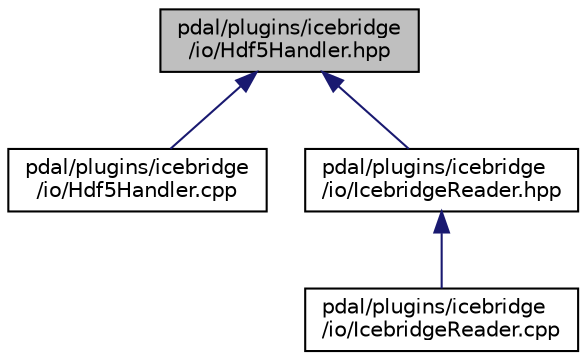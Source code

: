 digraph "pdal/plugins/icebridge/io/Hdf5Handler.hpp"
{
  edge [fontname="Helvetica",fontsize="10",labelfontname="Helvetica",labelfontsize="10"];
  node [fontname="Helvetica",fontsize="10",shape=record];
  Node1 [label="pdal/plugins/icebridge\l/io/Hdf5Handler.hpp",height=0.2,width=0.4,color="black", fillcolor="grey75", style="filled", fontcolor="black"];
  Node1 -> Node2 [dir="back",color="midnightblue",fontsize="10",style="solid",fontname="Helvetica"];
  Node2 [label="pdal/plugins/icebridge\l/io/Hdf5Handler.cpp",height=0.2,width=0.4,color="black", fillcolor="white", style="filled",URL="$Hdf5Handler_8cpp.html"];
  Node1 -> Node3 [dir="back",color="midnightblue",fontsize="10",style="solid",fontname="Helvetica"];
  Node3 [label="pdal/plugins/icebridge\l/io/IcebridgeReader.hpp",height=0.2,width=0.4,color="black", fillcolor="white", style="filled",URL="$IcebridgeReader_8hpp.html"];
  Node3 -> Node4 [dir="back",color="midnightblue",fontsize="10",style="solid",fontname="Helvetica"];
  Node4 [label="pdal/plugins/icebridge\l/io/IcebridgeReader.cpp",height=0.2,width=0.4,color="black", fillcolor="white", style="filled",URL="$IcebridgeReader_8cpp.html"];
}
